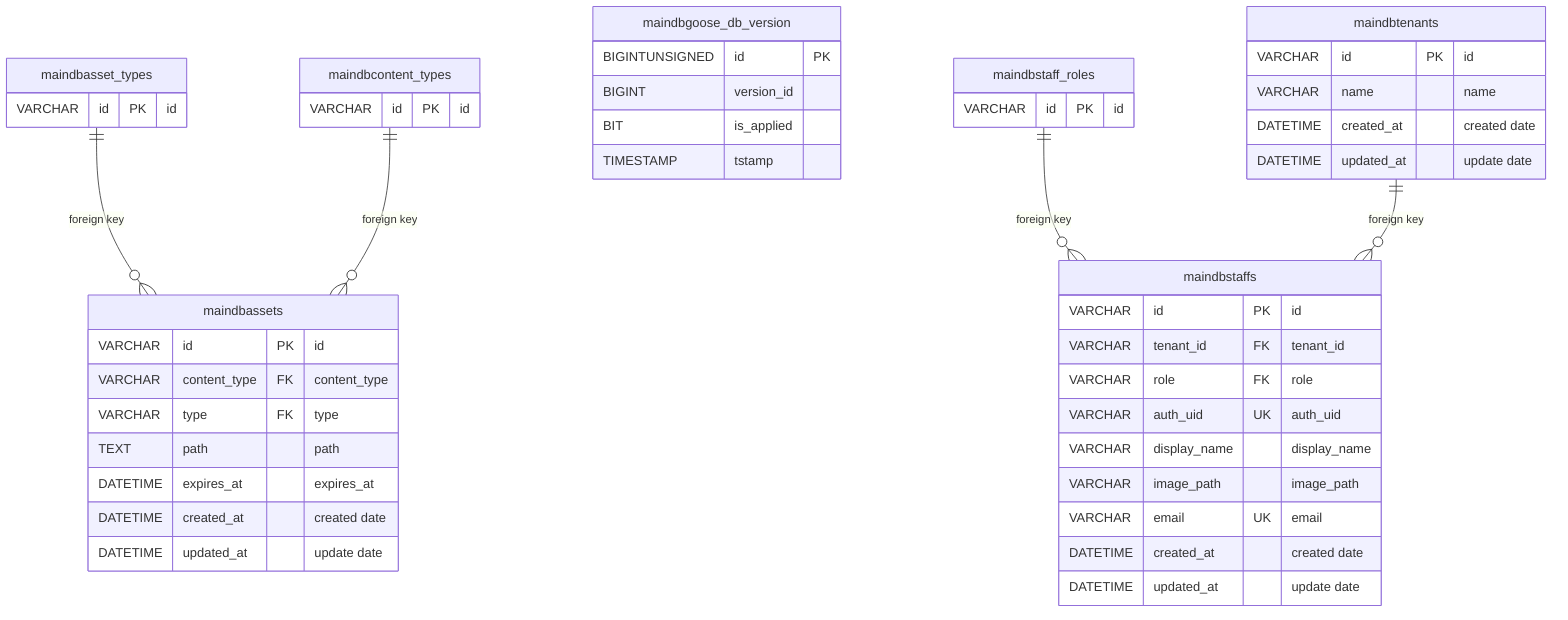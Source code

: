erDiagram

  maindbasset_types {
    VARCHAR id PK "id"
  }

  maindbcontent_types {
    VARCHAR id PK "id"
  }

  maindbgoose_db_version {
    BIGINTUNSIGNED id PK
    BIGINT version_id
    BIT is_applied
    TIMESTAMP tstamp
  }

  maindbstaff_roles {
    VARCHAR id PK "id"
  }

  maindbtenants {
    VARCHAR id PK "id"
    VARCHAR name "name"
    DATETIME created_at "created date"
    DATETIME updated_at "update date"
  }

  maindbassets {
    VARCHAR id PK "id"
    VARCHAR content_type FK "content_type"
    VARCHAR type FK "type"
    TEXT path "path"
    DATETIME expires_at "expires_at"
    DATETIME created_at "created date"
    DATETIME updated_at "update date"
  }

  maindbstaffs {
    VARCHAR id PK "id"
    VARCHAR tenant_id FK "tenant_id"
    VARCHAR role FK "role"
    VARCHAR auth_uid UK "auth_uid"
    VARCHAR display_name "display_name"
    VARCHAR image_path "image_path"
    VARCHAR email UK "email"
    DATETIME created_at "created date"
    DATETIME updated_at "update date"
  }

  maindbasset_types ||--o{ maindbassets : "foreign key"
  maindbcontent_types ||--o{ maindbassets : "foreign key"
  maindbstaff_roles ||--o{ maindbstaffs : "foreign key"
  maindbtenants ||--o{ maindbstaffs : "foreign key"